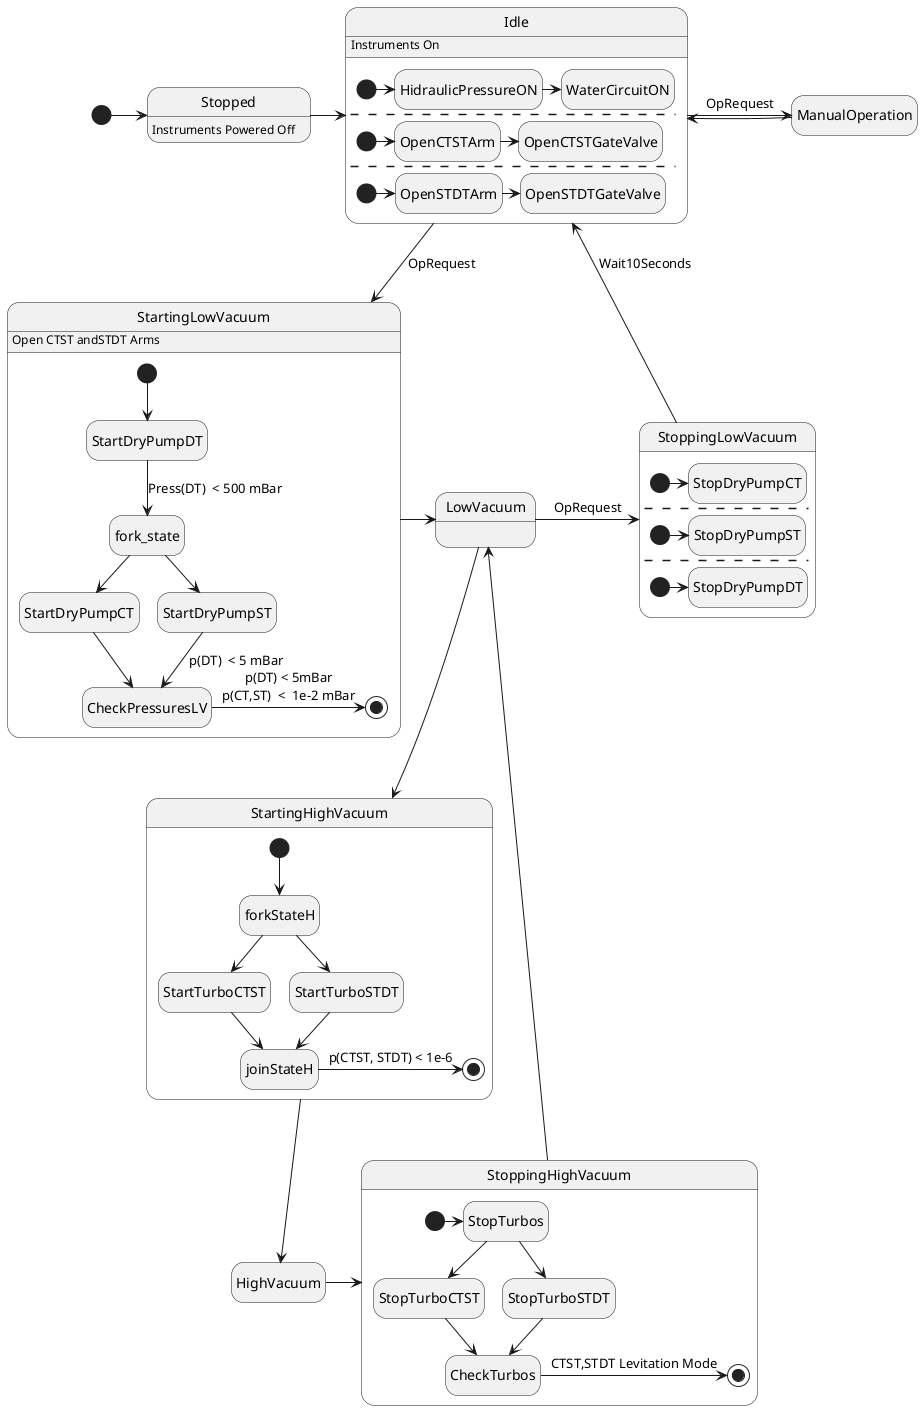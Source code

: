 @startuml
' scale 350 width
hide empty description

[*] -> Stopped
Stopped : Instruments Powered Off
' state Stopped {
'   [*] --> Idle
'  Idle --> Configuring : powerInst
'  Configuring --> Idle : EvConfig
' }
Stopped --right-> Idle

state Idle {
'  [*] --> NewValueSelection
'  NewValueSelection --> NewValuePreview : EvNewValue
'  NewValuePreview --> NewValueSelection : EvNewValueRejected
'  NewValuePreview --> NewValueSelection : EvNewValueSaved
'  state NewValuePreview {
'     State1 -> State2
'  }
'  --
    [*] -> HidraulicPressureON
    HidraulicPressureON -> WaterCircuitON
    --
    [*] -> OpenCTSTArm
    OpenCTSTArm -> OpenCTSTGateValve
    --
    [*] -> OpenSTDTArm
    OpenSTDTArm -> OpenSTDTGateValve
}
Idle : Instruments On
Idle -right-> ManualOperation :  OpRequest
ManualOperation -> Idle
Idle --> StartingLowVacuum :  OpRequest
StartingLowVacuum : Open CTST andSTDT Arms

state StartingLowVacuum {
    [*] --> StartDryPumpDT
    StartDryPumpDT --> fork_state  : Press(DT)  < 500 mBar
    state fork_state <<fork>>
    fork_state --> StartDryPumpCT
    fork_state --> StartDryPumpST
    ' fork_state --> StartDryPumpST
    ' StartDryPumpDT --> StartDryPumpST
    ' StartDryPumpDT --> join_state
    ' fork_state --> State3
    StartDryPumpCT --> CheckPressuresLV
    StartDryPumpST --> CheckPressuresLV : p(DT)  < 5 mBar
    state CheckPressuresLV <<join>>

    CheckPressuresLV -> [*]  :  p(DT) < 5mBar\np(CT,ST)  <  1e-2 mBar

}

StartingLowVacuum -> LowVacuum
LowVacuum : 
LowVacuum -> StoppingLowVacuum : OpRequest
state StoppingLowVacuum {
  [*] -> StopDryPumpCT
  --
  [*] -> StopDryPumpST
  --
  [*] -> StopDryPumpDT
}
StoppingLowVacuum --> Idle : Wait10Seconds
LowVacuum --> StartingHighVacuum
state StartingHighVacuum {
    [*] --> forkStateH
    state forkStateH <<fork>>
    forkStateH --> StartTurboCTST
    forkStateH --> StartTurboSTDT
    StartTurboCTST --> joinStateH
    StartTurboSTDT --> joinStateH
    state joinStateH <<join>>
    joinStateH -> [*]  :  p(CTST, STDT) < 1e-6
}
StartingHighVacuum --> HighVacuum
HighVacuum -> StoppingHighVacuum
StoppingHighVacuum -> LowVacuum
state StoppingHighVacuum {
  [*] -> StopTurbos
  state StopTurbos <<fork>>
  StopTurbos --> StopTurboCTST
  StopTurbos --> StopTurboSTDT
  StopTurboCTST --> CheckTurbos
  StopTurboSTDT --> CheckTurbos
  state CheckTurbos <<join>>
  CheckTurbos -> [*]  :  CTST,STDT Levitation Mode
}
@enduml

